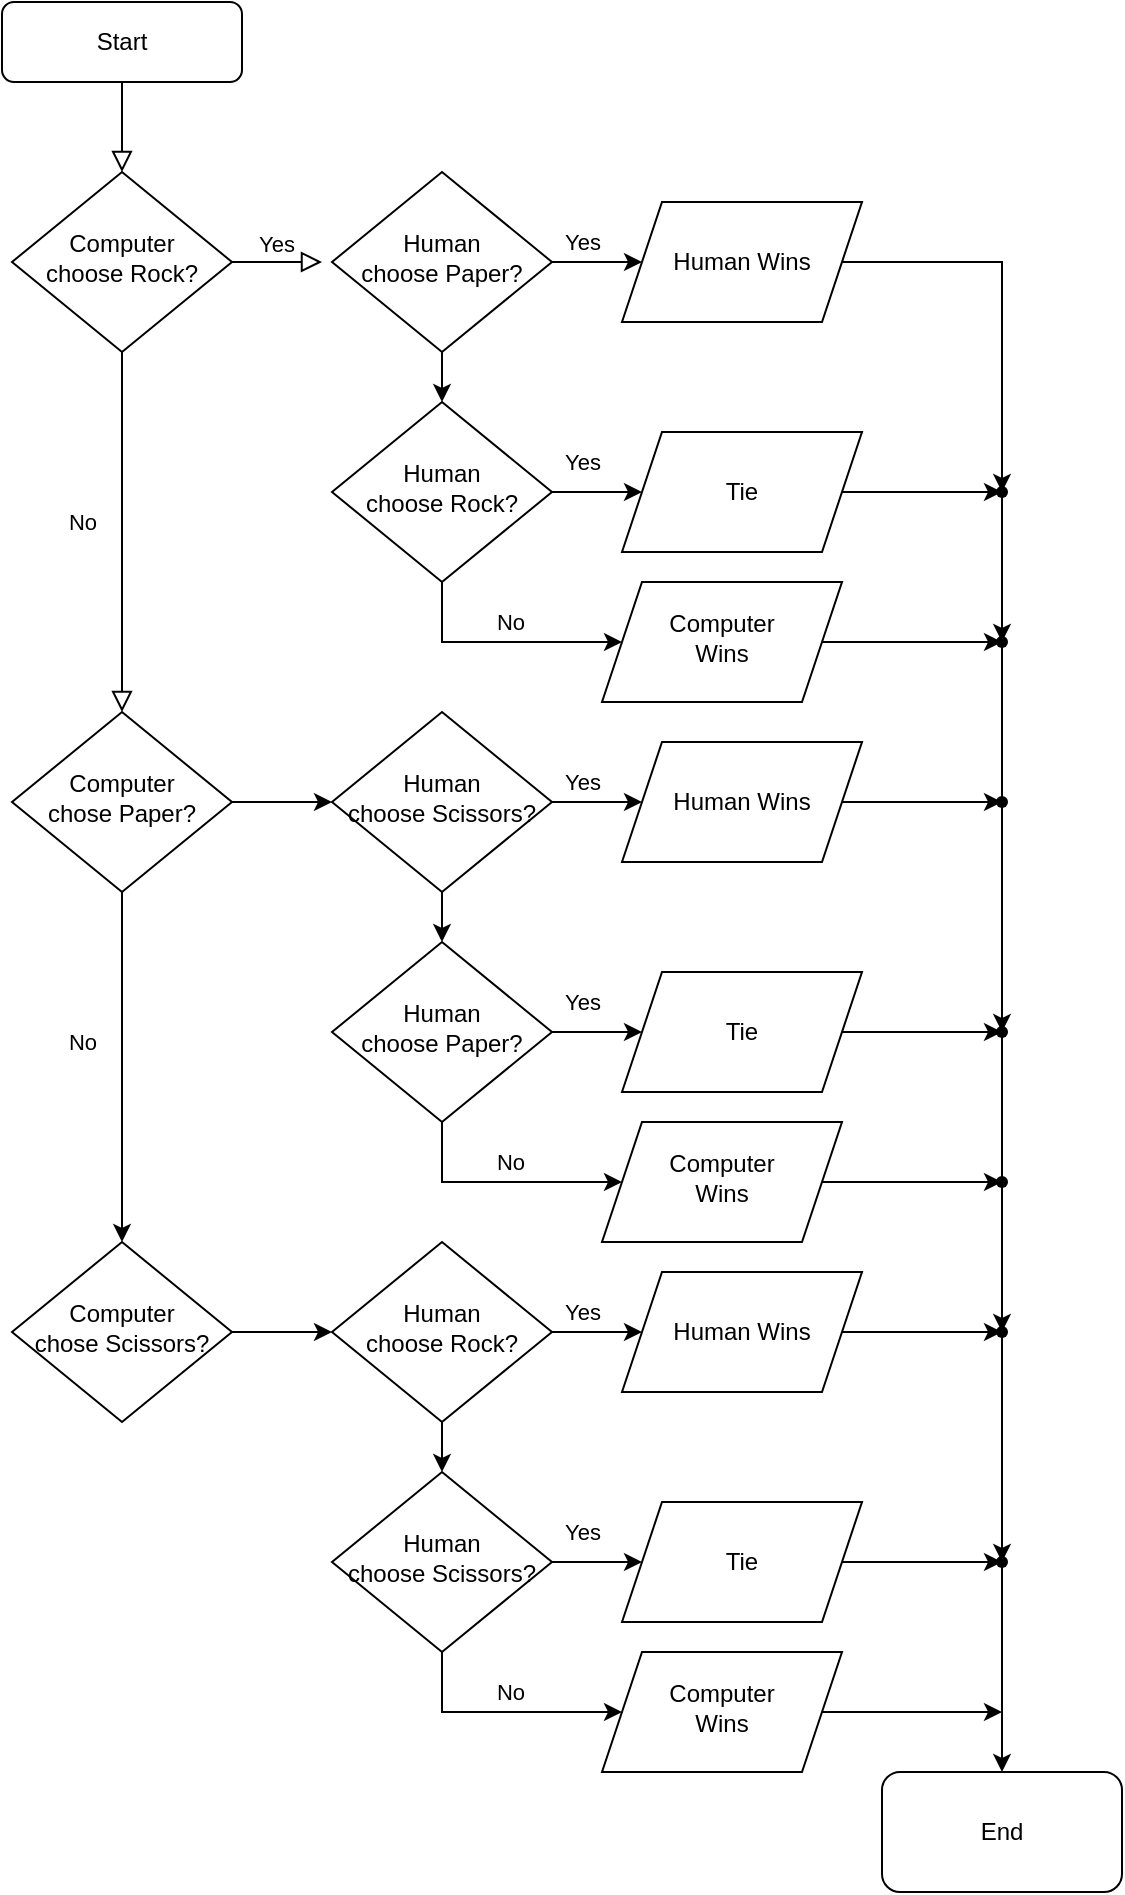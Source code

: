 <mxfile version="23.1.7" type="github">
  <diagram id="C5RBs43oDa-KdzZeNtuy" name="Page-1">
    <mxGraphModel dx="1186" dy="571" grid="1" gridSize="10" guides="1" tooltips="1" connect="1" arrows="1" fold="1" page="1" pageScale="1" pageWidth="827" pageHeight="1169" math="0" shadow="0">
      <root>
        <mxCell id="WIyWlLk6GJQsqaUBKTNV-0" />
        <mxCell id="WIyWlLk6GJQsqaUBKTNV-1" parent="WIyWlLk6GJQsqaUBKTNV-0" />
        <mxCell id="WIyWlLk6GJQsqaUBKTNV-2" value="" style="rounded=0;html=1;jettySize=auto;orthogonalLoop=1;fontSize=11;endArrow=block;endFill=0;endSize=8;strokeWidth=1;shadow=0;labelBackgroundColor=none;edgeStyle=orthogonalEdgeStyle;" parent="WIyWlLk6GJQsqaUBKTNV-1" source="WIyWlLk6GJQsqaUBKTNV-3" target="WIyWlLk6GJQsqaUBKTNV-6" edge="1">
          <mxGeometry relative="1" as="geometry" />
        </mxCell>
        <mxCell id="WIyWlLk6GJQsqaUBKTNV-3" value="Start" style="rounded=1;whiteSpace=wrap;html=1;fontSize=12;glass=0;strokeWidth=1;shadow=0;" parent="WIyWlLk6GJQsqaUBKTNV-1" vertex="1">
          <mxGeometry x="160" y="80" width="120" height="40" as="geometry" />
        </mxCell>
        <mxCell id="WIyWlLk6GJQsqaUBKTNV-4" value="No" style="rounded=0;html=1;jettySize=auto;orthogonalLoop=1;fontSize=11;endArrow=block;endFill=0;endSize=8;strokeWidth=1;shadow=0;labelBackgroundColor=none;edgeStyle=orthogonalEdgeStyle;" parent="WIyWlLk6GJQsqaUBKTNV-1" source="WIyWlLk6GJQsqaUBKTNV-6" target="WIyWlLk6GJQsqaUBKTNV-10" edge="1">
          <mxGeometry x="-0.053" y="-20" relative="1" as="geometry">
            <mxPoint as="offset" />
          </mxGeometry>
        </mxCell>
        <mxCell id="WIyWlLk6GJQsqaUBKTNV-5" value="Yes" style="edgeStyle=orthogonalEdgeStyle;rounded=0;html=1;jettySize=auto;orthogonalLoop=1;fontSize=11;endArrow=block;endFill=0;endSize=8;strokeWidth=1;shadow=0;labelBackgroundColor=none;" parent="WIyWlLk6GJQsqaUBKTNV-1" source="WIyWlLk6GJQsqaUBKTNV-6" edge="1">
          <mxGeometry y="10" relative="1" as="geometry">
            <mxPoint as="offset" />
            <mxPoint x="320" y="210" as="targetPoint" />
          </mxGeometry>
        </mxCell>
        <mxCell id="WIyWlLk6GJQsqaUBKTNV-6" value="&lt;font style=&quot;font-size: 12px;&quot;&gt;Computer&lt;br&gt;choose Rock?&lt;/font&gt;" style="rhombus;whiteSpace=wrap;html=1;shadow=0;fontFamily=Helvetica;fontSize=12;align=center;strokeWidth=1;spacing=6;spacingTop=-4;" parent="WIyWlLk6GJQsqaUBKTNV-1" vertex="1">
          <mxGeometry x="165" y="165" width="110" height="90" as="geometry" />
        </mxCell>
        <mxCell id="16mwcuF6Vt4R83JFXZmN-2" value="" style="edgeStyle=orthogonalEdgeStyle;rounded=0;orthogonalLoop=1;jettySize=auto;html=1;" edge="1" parent="WIyWlLk6GJQsqaUBKTNV-1" source="WIyWlLk6GJQsqaUBKTNV-10" target="16mwcuF6Vt4R83JFXZmN-0">
          <mxGeometry relative="1" as="geometry" />
        </mxCell>
        <mxCell id="16mwcuF6Vt4R83JFXZmN-3" value="No" style="edgeLabel;html=1;align=center;verticalAlign=middle;resizable=0;points=[];" vertex="1" connectable="0" parent="16mwcuF6Vt4R83JFXZmN-2">
          <mxGeometry x="-0.189" y="-3" relative="1" as="geometry">
            <mxPoint x="-17" y="4" as="offset" />
          </mxGeometry>
        </mxCell>
        <mxCell id="16mwcuF6Vt4R83JFXZmN-41" value="" style="edgeStyle=orthogonalEdgeStyle;rounded=0;orthogonalLoop=1;jettySize=auto;html=1;" edge="1" parent="WIyWlLk6GJQsqaUBKTNV-1" source="WIyWlLk6GJQsqaUBKTNV-10" target="16mwcuF6Vt4R83JFXZmN-20">
          <mxGeometry relative="1" as="geometry" />
        </mxCell>
        <mxCell id="WIyWlLk6GJQsqaUBKTNV-10" value="Computer&lt;br&gt;chose Paper?" style="rhombus;whiteSpace=wrap;html=1;shadow=0;fontFamily=Helvetica;fontSize=12;align=center;strokeWidth=1;spacing=6;spacingTop=-4;" parent="WIyWlLk6GJQsqaUBKTNV-1" vertex="1">
          <mxGeometry x="165" y="435" width="110" height="90" as="geometry" />
        </mxCell>
        <mxCell id="16mwcuF6Vt4R83JFXZmN-42" value="" style="edgeStyle=orthogonalEdgeStyle;rounded=0;orthogonalLoop=1;jettySize=auto;html=1;" edge="1" parent="WIyWlLk6GJQsqaUBKTNV-1" source="16mwcuF6Vt4R83JFXZmN-0" target="16mwcuF6Vt4R83JFXZmN-32">
          <mxGeometry relative="1" as="geometry" />
        </mxCell>
        <mxCell id="16mwcuF6Vt4R83JFXZmN-0" value="Computer&lt;br&gt;chose Scissors?" style="rhombus;whiteSpace=wrap;html=1;shadow=0;fontFamily=Helvetica;fontSize=12;align=center;strokeWidth=1;spacing=6;spacingTop=-4;" vertex="1" parent="WIyWlLk6GJQsqaUBKTNV-1">
          <mxGeometry x="165" y="700" width="110" height="90" as="geometry" />
        </mxCell>
        <mxCell id="16mwcuF6Vt4R83JFXZmN-6" value="" style="edgeStyle=orthogonalEdgeStyle;rounded=0;orthogonalLoop=1;jettySize=auto;html=1;" edge="1" parent="WIyWlLk6GJQsqaUBKTNV-1" source="16mwcuF6Vt4R83JFXZmN-4" target="16mwcuF6Vt4R83JFXZmN-5">
          <mxGeometry relative="1" as="geometry" />
        </mxCell>
        <mxCell id="16mwcuF6Vt4R83JFXZmN-7" value="Yes" style="edgeLabel;html=1;align=center;verticalAlign=middle;resizable=0;points=[];" vertex="1" connectable="0" parent="16mwcuF6Vt4R83JFXZmN-6">
          <mxGeometry x="-0.473" y="3" relative="1" as="geometry">
            <mxPoint y="-7" as="offset" />
          </mxGeometry>
        </mxCell>
        <mxCell id="16mwcuF6Vt4R83JFXZmN-9" value="" style="edgeStyle=orthogonalEdgeStyle;rounded=0;orthogonalLoop=1;jettySize=auto;html=1;" edge="1" parent="WIyWlLk6GJQsqaUBKTNV-1" source="16mwcuF6Vt4R83JFXZmN-4" target="16mwcuF6Vt4R83JFXZmN-8">
          <mxGeometry relative="1" as="geometry" />
        </mxCell>
        <mxCell id="16mwcuF6Vt4R83JFXZmN-4" value="&lt;font style=&quot;font-size: 12px;&quot;&gt;Human&lt;br&gt;choose Paper?&lt;/font&gt;" style="rhombus;whiteSpace=wrap;html=1;shadow=0;fontFamily=Helvetica;fontSize=12;align=center;strokeWidth=1;spacing=6;spacingTop=-4;" vertex="1" parent="WIyWlLk6GJQsqaUBKTNV-1">
          <mxGeometry x="325" y="165" width="110" height="90" as="geometry" />
        </mxCell>
        <mxCell id="16mwcuF6Vt4R83JFXZmN-44" value="" style="edgeStyle=orthogonalEdgeStyle;rounded=0;orthogonalLoop=1;jettySize=auto;html=1;" edge="1" parent="WIyWlLk6GJQsqaUBKTNV-1" source="16mwcuF6Vt4R83JFXZmN-61" target="16mwcuF6Vt4R83JFXZmN-43">
          <mxGeometry relative="1" as="geometry" />
        </mxCell>
        <mxCell id="16mwcuF6Vt4R83JFXZmN-5" value="Human Wins" style="shape=parallelogram;perimeter=parallelogramPerimeter;whiteSpace=wrap;html=1;fixedSize=1;" vertex="1" parent="WIyWlLk6GJQsqaUBKTNV-1">
          <mxGeometry x="470" y="180" width="120" height="60" as="geometry" />
        </mxCell>
        <mxCell id="16mwcuF6Vt4R83JFXZmN-12" value="" style="edgeStyle=orthogonalEdgeStyle;rounded=0;orthogonalLoop=1;jettySize=auto;html=1;" edge="1" parent="WIyWlLk6GJQsqaUBKTNV-1" source="16mwcuF6Vt4R83JFXZmN-8" target="16mwcuF6Vt4R83JFXZmN-10">
          <mxGeometry relative="1" as="geometry" />
        </mxCell>
        <mxCell id="16mwcuF6Vt4R83JFXZmN-15" value="Yes" style="edgeLabel;html=1;align=center;verticalAlign=middle;resizable=0;points=[];" vertex="1" connectable="0" parent="16mwcuF6Vt4R83JFXZmN-12">
          <mxGeometry x="0.164" y="1" relative="1" as="geometry">
            <mxPoint x="-7" y="-14" as="offset" />
          </mxGeometry>
        </mxCell>
        <mxCell id="16mwcuF6Vt4R83JFXZmN-14" value="" style="edgeStyle=orthogonalEdgeStyle;rounded=0;orthogonalLoop=1;jettySize=auto;html=1;exitX=0.5;exitY=1;exitDx=0;exitDy=0;" edge="1" parent="WIyWlLk6GJQsqaUBKTNV-1" source="16mwcuF6Vt4R83JFXZmN-8" target="16mwcuF6Vt4R83JFXZmN-13">
          <mxGeometry relative="1" as="geometry">
            <Array as="points">
              <mxPoint x="380" y="400" />
            </Array>
          </mxGeometry>
        </mxCell>
        <mxCell id="16mwcuF6Vt4R83JFXZmN-16" value="No" style="edgeLabel;html=1;align=center;verticalAlign=middle;resizable=0;points=[];" vertex="1" connectable="0" parent="16mwcuF6Vt4R83JFXZmN-14">
          <mxGeometry x="-0.083" y="3" relative="1" as="geometry">
            <mxPoint x="9" y="-7" as="offset" />
          </mxGeometry>
        </mxCell>
        <mxCell id="16mwcuF6Vt4R83JFXZmN-8" value="&lt;font style=&quot;font-size: 12px;&quot;&gt;Human&lt;br&gt;choose Rock?&lt;/font&gt;" style="rhombus;whiteSpace=wrap;html=1;shadow=0;fontFamily=Helvetica;fontSize=12;align=center;strokeWidth=1;spacing=6;spacingTop=-4;" vertex="1" parent="WIyWlLk6GJQsqaUBKTNV-1">
          <mxGeometry x="325" y="280" width="110" height="90" as="geometry" />
        </mxCell>
        <mxCell id="16mwcuF6Vt4R83JFXZmN-46" value="" style="edgeStyle=orthogonalEdgeStyle;rounded=0;orthogonalLoop=1;jettySize=auto;html=1;" edge="1" parent="WIyWlLk6GJQsqaUBKTNV-1" source="16mwcuF6Vt4R83JFXZmN-10" target="16mwcuF6Vt4R83JFXZmN-45">
          <mxGeometry relative="1" as="geometry" />
        </mxCell>
        <mxCell id="16mwcuF6Vt4R83JFXZmN-10" value="Tie" style="shape=parallelogram;perimeter=parallelogramPerimeter;whiteSpace=wrap;html=1;fixedSize=1;" vertex="1" parent="WIyWlLk6GJQsqaUBKTNV-1">
          <mxGeometry x="470" y="295" width="120" height="60" as="geometry" />
        </mxCell>
        <mxCell id="16mwcuF6Vt4R83JFXZmN-49" value="" style="edgeStyle=orthogonalEdgeStyle;rounded=0;orthogonalLoop=1;jettySize=auto;html=1;" edge="1" parent="WIyWlLk6GJQsqaUBKTNV-1" source="16mwcuF6Vt4R83JFXZmN-13" target="16mwcuF6Vt4R83JFXZmN-48">
          <mxGeometry relative="1" as="geometry" />
        </mxCell>
        <mxCell id="16mwcuF6Vt4R83JFXZmN-13" value="Computer&lt;br&gt;Wins" style="shape=parallelogram;perimeter=parallelogramPerimeter;whiteSpace=wrap;html=1;fixedSize=1;shadow=0;strokeWidth=1;spacing=6;spacingTop=-4;" vertex="1" parent="WIyWlLk6GJQsqaUBKTNV-1">
          <mxGeometry x="460" y="370" width="120" height="60" as="geometry" />
        </mxCell>
        <mxCell id="16mwcuF6Vt4R83JFXZmN-17" value="" style="edgeStyle=orthogonalEdgeStyle;rounded=0;orthogonalLoop=1;jettySize=auto;html=1;" edge="1" parent="WIyWlLk6GJQsqaUBKTNV-1" source="16mwcuF6Vt4R83JFXZmN-20" target="16mwcuF6Vt4R83JFXZmN-21">
          <mxGeometry relative="1" as="geometry" />
        </mxCell>
        <mxCell id="16mwcuF6Vt4R83JFXZmN-18" value="Yes" style="edgeLabel;html=1;align=center;verticalAlign=middle;resizable=0;points=[];" vertex="1" connectable="0" parent="16mwcuF6Vt4R83JFXZmN-17">
          <mxGeometry x="-0.473" y="3" relative="1" as="geometry">
            <mxPoint y="-7" as="offset" />
          </mxGeometry>
        </mxCell>
        <mxCell id="16mwcuF6Vt4R83JFXZmN-19" value="" style="edgeStyle=orthogonalEdgeStyle;rounded=0;orthogonalLoop=1;jettySize=auto;html=1;" edge="1" parent="WIyWlLk6GJQsqaUBKTNV-1" source="16mwcuF6Vt4R83JFXZmN-20" target="16mwcuF6Vt4R83JFXZmN-26">
          <mxGeometry relative="1" as="geometry" />
        </mxCell>
        <mxCell id="16mwcuF6Vt4R83JFXZmN-20" value="&lt;font style=&quot;font-size: 12px;&quot;&gt;Human&lt;br&gt;choose Scissors?&lt;/font&gt;" style="rhombus;whiteSpace=wrap;html=1;shadow=0;fontFamily=Helvetica;fontSize=12;align=center;strokeWidth=1;spacing=6;spacingTop=-4;" vertex="1" parent="WIyWlLk6GJQsqaUBKTNV-1">
          <mxGeometry x="325" y="435" width="110" height="90" as="geometry" />
        </mxCell>
        <mxCell id="16mwcuF6Vt4R83JFXZmN-52" value="" style="edgeStyle=orthogonalEdgeStyle;rounded=0;orthogonalLoop=1;jettySize=auto;html=1;" edge="1" parent="WIyWlLk6GJQsqaUBKTNV-1" source="16mwcuF6Vt4R83JFXZmN-21" target="16mwcuF6Vt4R83JFXZmN-51">
          <mxGeometry relative="1" as="geometry" />
        </mxCell>
        <mxCell id="16mwcuF6Vt4R83JFXZmN-21" value="Human Wins" style="shape=parallelogram;perimeter=parallelogramPerimeter;whiteSpace=wrap;html=1;fixedSize=1;" vertex="1" parent="WIyWlLk6GJQsqaUBKTNV-1">
          <mxGeometry x="470" y="450" width="120" height="60" as="geometry" />
        </mxCell>
        <mxCell id="16mwcuF6Vt4R83JFXZmN-22" value="" style="edgeStyle=orthogonalEdgeStyle;rounded=0;orthogonalLoop=1;jettySize=auto;html=1;" edge="1" parent="WIyWlLk6GJQsqaUBKTNV-1" source="16mwcuF6Vt4R83JFXZmN-26" target="16mwcuF6Vt4R83JFXZmN-27">
          <mxGeometry relative="1" as="geometry" />
        </mxCell>
        <mxCell id="16mwcuF6Vt4R83JFXZmN-23" value="Yes" style="edgeLabel;html=1;align=center;verticalAlign=middle;resizable=0;points=[];" vertex="1" connectable="0" parent="16mwcuF6Vt4R83JFXZmN-22">
          <mxGeometry x="0.164" y="1" relative="1" as="geometry">
            <mxPoint x="-7" y="-14" as="offset" />
          </mxGeometry>
        </mxCell>
        <mxCell id="16mwcuF6Vt4R83JFXZmN-24" value="" style="edgeStyle=orthogonalEdgeStyle;rounded=0;orthogonalLoop=1;jettySize=auto;html=1;exitX=0.5;exitY=1;exitDx=0;exitDy=0;" edge="1" parent="WIyWlLk6GJQsqaUBKTNV-1" source="16mwcuF6Vt4R83JFXZmN-26" target="16mwcuF6Vt4R83JFXZmN-28">
          <mxGeometry relative="1" as="geometry">
            <Array as="points">
              <mxPoint x="380" y="670" />
            </Array>
          </mxGeometry>
        </mxCell>
        <mxCell id="16mwcuF6Vt4R83JFXZmN-25" value="No" style="edgeLabel;html=1;align=center;verticalAlign=middle;resizable=0;points=[];" vertex="1" connectable="0" parent="16mwcuF6Vt4R83JFXZmN-24">
          <mxGeometry x="-0.083" y="3" relative="1" as="geometry">
            <mxPoint x="9" y="-7" as="offset" />
          </mxGeometry>
        </mxCell>
        <mxCell id="16mwcuF6Vt4R83JFXZmN-26" value="&lt;font style=&quot;font-size: 12px;&quot;&gt;Human&lt;br&gt;choose Paper?&lt;/font&gt;" style="rhombus;whiteSpace=wrap;html=1;shadow=0;fontFamily=Helvetica;fontSize=12;align=center;strokeWidth=1;spacing=6;spacingTop=-4;" vertex="1" parent="WIyWlLk6GJQsqaUBKTNV-1">
          <mxGeometry x="325" y="550" width="110" height="90" as="geometry" />
        </mxCell>
        <mxCell id="16mwcuF6Vt4R83JFXZmN-54" value="" style="edgeStyle=orthogonalEdgeStyle;rounded=0;orthogonalLoop=1;jettySize=auto;html=1;" edge="1" parent="WIyWlLk6GJQsqaUBKTNV-1" source="16mwcuF6Vt4R83JFXZmN-27" target="16mwcuF6Vt4R83JFXZmN-53">
          <mxGeometry relative="1" as="geometry" />
        </mxCell>
        <mxCell id="16mwcuF6Vt4R83JFXZmN-27" value="Tie" style="shape=parallelogram;perimeter=parallelogramPerimeter;whiteSpace=wrap;html=1;fixedSize=1;" vertex="1" parent="WIyWlLk6GJQsqaUBKTNV-1">
          <mxGeometry x="470" y="565" width="120" height="60" as="geometry" />
        </mxCell>
        <mxCell id="16mwcuF6Vt4R83JFXZmN-57" value="" style="edgeStyle=orthogonalEdgeStyle;rounded=0;orthogonalLoop=1;jettySize=auto;html=1;" edge="1" parent="WIyWlLk6GJQsqaUBKTNV-1" source="16mwcuF6Vt4R83JFXZmN-28" target="16mwcuF6Vt4R83JFXZmN-56">
          <mxGeometry relative="1" as="geometry" />
        </mxCell>
        <mxCell id="16mwcuF6Vt4R83JFXZmN-28" value="Computer&lt;br&gt;Wins" style="shape=parallelogram;perimeter=parallelogramPerimeter;whiteSpace=wrap;html=1;fixedSize=1;shadow=0;strokeWidth=1;spacing=6;spacingTop=-4;" vertex="1" parent="WIyWlLk6GJQsqaUBKTNV-1">
          <mxGeometry x="460" y="640" width="120" height="60" as="geometry" />
        </mxCell>
        <mxCell id="16mwcuF6Vt4R83JFXZmN-29" value="" style="edgeStyle=orthogonalEdgeStyle;rounded=0;orthogonalLoop=1;jettySize=auto;html=1;" edge="1" parent="WIyWlLk6GJQsqaUBKTNV-1" source="16mwcuF6Vt4R83JFXZmN-32" target="16mwcuF6Vt4R83JFXZmN-33">
          <mxGeometry relative="1" as="geometry" />
        </mxCell>
        <mxCell id="16mwcuF6Vt4R83JFXZmN-30" value="Yes" style="edgeLabel;html=1;align=center;verticalAlign=middle;resizable=0;points=[];" vertex="1" connectable="0" parent="16mwcuF6Vt4R83JFXZmN-29">
          <mxGeometry x="-0.473" y="3" relative="1" as="geometry">
            <mxPoint y="-7" as="offset" />
          </mxGeometry>
        </mxCell>
        <mxCell id="16mwcuF6Vt4R83JFXZmN-31" value="" style="edgeStyle=orthogonalEdgeStyle;rounded=0;orthogonalLoop=1;jettySize=auto;html=1;" edge="1" parent="WIyWlLk6GJQsqaUBKTNV-1" source="16mwcuF6Vt4R83JFXZmN-32" target="16mwcuF6Vt4R83JFXZmN-38">
          <mxGeometry relative="1" as="geometry" />
        </mxCell>
        <mxCell id="16mwcuF6Vt4R83JFXZmN-32" value="&lt;font style=&quot;font-size: 12px;&quot;&gt;Human&lt;br&gt;choose Rock?&lt;/font&gt;" style="rhombus;whiteSpace=wrap;html=1;shadow=0;fontFamily=Helvetica;fontSize=12;align=center;strokeWidth=1;spacing=6;spacingTop=-4;" vertex="1" parent="WIyWlLk6GJQsqaUBKTNV-1">
          <mxGeometry x="325" y="700" width="110" height="90" as="geometry" />
        </mxCell>
        <mxCell id="16mwcuF6Vt4R83JFXZmN-59" value="" style="edgeStyle=orthogonalEdgeStyle;rounded=0;orthogonalLoop=1;jettySize=auto;html=1;" edge="1" parent="WIyWlLk6GJQsqaUBKTNV-1" source="16mwcuF6Vt4R83JFXZmN-33" target="16mwcuF6Vt4R83JFXZmN-58">
          <mxGeometry relative="1" as="geometry" />
        </mxCell>
        <mxCell id="16mwcuF6Vt4R83JFXZmN-33" value="Human Wins" style="shape=parallelogram;perimeter=parallelogramPerimeter;whiteSpace=wrap;html=1;fixedSize=1;" vertex="1" parent="WIyWlLk6GJQsqaUBKTNV-1">
          <mxGeometry x="470" y="715" width="120" height="60" as="geometry" />
        </mxCell>
        <mxCell id="16mwcuF6Vt4R83JFXZmN-34" value="" style="edgeStyle=orthogonalEdgeStyle;rounded=0;orthogonalLoop=1;jettySize=auto;html=1;" edge="1" parent="WIyWlLk6GJQsqaUBKTNV-1" source="16mwcuF6Vt4R83JFXZmN-38" target="16mwcuF6Vt4R83JFXZmN-39">
          <mxGeometry relative="1" as="geometry" />
        </mxCell>
        <mxCell id="16mwcuF6Vt4R83JFXZmN-35" value="Yes" style="edgeLabel;html=1;align=center;verticalAlign=middle;resizable=0;points=[];" vertex="1" connectable="0" parent="16mwcuF6Vt4R83JFXZmN-34">
          <mxGeometry x="0.164" y="1" relative="1" as="geometry">
            <mxPoint x="-7" y="-14" as="offset" />
          </mxGeometry>
        </mxCell>
        <mxCell id="16mwcuF6Vt4R83JFXZmN-36" value="" style="edgeStyle=orthogonalEdgeStyle;rounded=0;orthogonalLoop=1;jettySize=auto;html=1;exitX=0.5;exitY=1;exitDx=0;exitDy=0;" edge="1" parent="WIyWlLk6GJQsqaUBKTNV-1" source="16mwcuF6Vt4R83JFXZmN-38" target="16mwcuF6Vt4R83JFXZmN-40">
          <mxGeometry relative="1" as="geometry">
            <Array as="points">
              <mxPoint x="380" y="935" />
            </Array>
          </mxGeometry>
        </mxCell>
        <mxCell id="16mwcuF6Vt4R83JFXZmN-37" value="No" style="edgeLabel;html=1;align=center;verticalAlign=middle;resizable=0;points=[];" vertex="1" connectable="0" parent="16mwcuF6Vt4R83JFXZmN-36">
          <mxGeometry x="-0.083" y="3" relative="1" as="geometry">
            <mxPoint x="9" y="-7" as="offset" />
          </mxGeometry>
        </mxCell>
        <mxCell id="16mwcuF6Vt4R83JFXZmN-38" value="&lt;font style=&quot;font-size: 12px;&quot;&gt;Human&lt;br&gt;choose Scissors?&lt;/font&gt;" style="rhombus;whiteSpace=wrap;html=1;shadow=0;fontFamily=Helvetica;fontSize=12;align=center;strokeWidth=1;spacing=6;spacingTop=-4;" vertex="1" parent="WIyWlLk6GJQsqaUBKTNV-1">
          <mxGeometry x="325" y="815" width="110" height="90" as="geometry" />
        </mxCell>
        <mxCell id="16mwcuF6Vt4R83JFXZmN-62" value="" style="edgeStyle=orthogonalEdgeStyle;rounded=0;orthogonalLoop=1;jettySize=auto;html=1;" edge="1" parent="WIyWlLk6GJQsqaUBKTNV-1" source="16mwcuF6Vt4R83JFXZmN-39" target="16mwcuF6Vt4R83JFXZmN-61">
          <mxGeometry relative="1" as="geometry" />
        </mxCell>
        <mxCell id="16mwcuF6Vt4R83JFXZmN-39" value="Tie" style="shape=parallelogram;perimeter=parallelogramPerimeter;whiteSpace=wrap;html=1;fixedSize=1;" vertex="1" parent="WIyWlLk6GJQsqaUBKTNV-1">
          <mxGeometry x="470" y="830" width="120" height="60" as="geometry" />
        </mxCell>
        <mxCell id="16mwcuF6Vt4R83JFXZmN-64" value="" style="edgeStyle=orthogonalEdgeStyle;rounded=0;orthogonalLoop=1;jettySize=auto;html=1;" edge="1" parent="WIyWlLk6GJQsqaUBKTNV-1" source="16mwcuF6Vt4R83JFXZmN-40">
          <mxGeometry relative="1" as="geometry">
            <mxPoint x="660" y="935" as="targetPoint" />
          </mxGeometry>
        </mxCell>
        <mxCell id="16mwcuF6Vt4R83JFXZmN-40" value="Computer&lt;br&gt;Wins" style="shape=parallelogram;perimeter=parallelogramPerimeter;whiteSpace=wrap;html=1;fixedSize=1;shadow=0;strokeWidth=1;spacing=6;spacingTop=-4;" vertex="1" parent="WIyWlLk6GJQsqaUBKTNV-1">
          <mxGeometry x="460" y="905" width="120" height="60" as="geometry" />
        </mxCell>
        <mxCell id="16mwcuF6Vt4R83JFXZmN-43" value="End" style="rounded=1;whiteSpace=wrap;html=1;" vertex="1" parent="WIyWlLk6GJQsqaUBKTNV-1">
          <mxGeometry x="600" y="965" width="120" height="60" as="geometry" />
        </mxCell>
        <mxCell id="16mwcuF6Vt4R83JFXZmN-47" value="" style="edgeStyle=orthogonalEdgeStyle;rounded=0;orthogonalLoop=1;jettySize=auto;html=1;" edge="1" parent="WIyWlLk6GJQsqaUBKTNV-1" source="16mwcuF6Vt4R83JFXZmN-5" target="16mwcuF6Vt4R83JFXZmN-45">
          <mxGeometry relative="1" as="geometry">
            <mxPoint x="580" y="210" as="sourcePoint" />
            <mxPoint x="660" y="965" as="targetPoint" />
          </mxGeometry>
        </mxCell>
        <mxCell id="16mwcuF6Vt4R83JFXZmN-45" value="" style="shape=waypoint;sketch=0;size=6;pointerEvents=1;points=[];fillColor=default;resizable=0;rotatable=0;perimeter=centerPerimeter;snapToPoint=1;" vertex="1" parent="WIyWlLk6GJQsqaUBKTNV-1">
          <mxGeometry x="650" y="315" width="20" height="20" as="geometry" />
        </mxCell>
        <mxCell id="16mwcuF6Vt4R83JFXZmN-50" value="" style="edgeStyle=orthogonalEdgeStyle;rounded=0;orthogonalLoop=1;jettySize=auto;html=1;" edge="1" parent="WIyWlLk6GJQsqaUBKTNV-1" source="16mwcuF6Vt4R83JFXZmN-45" target="16mwcuF6Vt4R83JFXZmN-48">
          <mxGeometry relative="1" as="geometry">
            <mxPoint x="660" y="325" as="sourcePoint" />
            <mxPoint x="660" y="965" as="targetPoint" />
          </mxGeometry>
        </mxCell>
        <mxCell id="16mwcuF6Vt4R83JFXZmN-48" value="" style="shape=waypoint;sketch=0;size=6;pointerEvents=1;points=[];fillColor=default;resizable=0;rotatable=0;perimeter=centerPerimeter;snapToPoint=1;shadow=0;strokeWidth=1;spacing=6;spacingTop=-4;" vertex="1" parent="WIyWlLk6GJQsqaUBKTNV-1">
          <mxGeometry x="650" y="390" width="20" height="20" as="geometry" />
        </mxCell>
        <mxCell id="16mwcuF6Vt4R83JFXZmN-51" value="" style="shape=waypoint;sketch=0;size=6;pointerEvents=1;points=[];fillColor=default;resizable=0;rotatable=0;perimeter=centerPerimeter;snapToPoint=1;" vertex="1" parent="WIyWlLk6GJQsqaUBKTNV-1">
          <mxGeometry x="650" y="470" width="20" height="20" as="geometry" />
        </mxCell>
        <mxCell id="16mwcuF6Vt4R83JFXZmN-55" value="" style="edgeStyle=orthogonalEdgeStyle;rounded=0;orthogonalLoop=1;jettySize=auto;html=1;" edge="1" parent="WIyWlLk6GJQsqaUBKTNV-1" source="16mwcuF6Vt4R83JFXZmN-48" target="16mwcuF6Vt4R83JFXZmN-53">
          <mxGeometry relative="1" as="geometry">
            <mxPoint x="660" y="400" as="sourcePoint" />
            <mxPoint x="660" y="965" as="targetPoint" />
          </mxGeometry>
        </mxCell>
        <mxCell id="16mwcuF6Vt4R83JFXZmN-53" value="" style="shape=waypoint;sketch=0;size=6;pointerEvents=1;points=[];fillColor=default;resizable=0;rotatable=0;perimeter=centerPerimeter;snapToPoint=1;" vertex="1" parent="WIyWlLk6GJQsqaUBKTNV-1">
          <mxGeometry x="650" y="585" width="20" height="20" as="geometry" />
        </mxCell>
        <mxCell id="16mwcuF6Vt4R83JFXZmN-56" value="" style="shape=waypoint;sketch=0;size=6;pointerEvents=1;points=[];fillColor=default;resizable=0;rotatable=0;perimeter=centerPerimeter;snapToPoint=1;shadow=0;strokeWidth=1;spacing=6;spacingTop=-4;" vertex="1" parent="WIyWlLk6GJQsqaUBKTNV-1">
          <mxGeometry x="650" y="660" width="20" height="20" as="geometry" />
        </mxCell>
        <mxCell id="16mwcuF6Vt4R83JFXZmN-60" value="" style="edgeStyle=orthogonalEdgeStyle;rounded=0;orthogonalLoop=1;jettySize=auto;html=1;" edge="1" parent="WIyWlLk6GJQsqaUBKTNV-1" source="16mwcuF6Vt4R83JFXZmN-53" target="16mwcuF6Vt4R83JFXZmN-58">
          <mxGeometry relative="1" as="geometry">
            <mxPoint x="660" y="595" as="sourcePoint" />
            <mxPoint x="660" y="965" as="targetPoint" />
          </mxGeometry>
        </mxCell>
        <mxCell id="16mwcuF6Vt4R83JFXZmN-58" value="" style="shape=waypoint;sketch=0;size=6;pointerEvents=1;points=[];fillColor=default;resizable=0;rotatable=0;perimeter=centerPerimeter;snapToPoint=1;" vertex="1" parent="WIyWlLk6GJQsqaUBKTNV-1">
          <mxGeometry x="650" y="735" width="20" height="20" as="geometry" />
        </mxCell>
        <mxCell id="16mwcuF6Vt4R83JFXZmN-63" value="" style="edgeStyle=orthogonalEdgeStyle;rounded=0;orthogonalLoop=1;jettySize=auto;html=1;" edge="1" parent="WIyWlLk6GJQsqaUBKTNV-1" source="16mwcuF6Vt4R83JFXZmN-58" target="16mwcuF6Vt4R83JFXZmN-61">
          <mxGeometry relative="1" as="geometry">
            <mxPoint x="660" y="745" as="sourcePoint" />
            <mxPoint x="660" y="965" as="targetPoint" />
          </mxGeometry>
        </mxCell>
        <mxCell id="16mwcuF6Vt4R83JFXZmN-61" value="" style="shape=waypoint;sketch=0;size=6;pointerEvents=1;points=[];fillColor=default;resizable=0;rotatable=0;perimeter=centerPerimeter;snapToPoint=1;" vertex="1" parent="WIyWlLk6GJQsqaUBKTNV-1">
          <mxGeometry x="650" y="850" width="20" height="20" as="geometry" />
        </mxCell>
      </root>
    </mxGraphModel>
  </diagram>
</mxfile>
